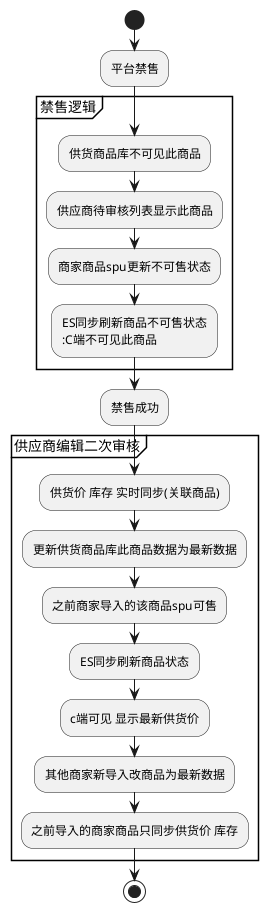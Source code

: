 @startuml
start
:平台禁售;
partition 禁售逻辑 {
       :供货商品库不可见此商品;
       :供应商待审核列表显示此商品;
       :商家商品spu更新不可售状态;
       :ES同步刷新商品不可售状态
       :C端不可见此商品;
}
:禁售成功;
partition 供应商编辑二次审核 {
       :供货价 库存 实时同步(关联商品);
       :更新供货商品库此商品数据为最新数据;
       :之前商家导入的该商品spu可售;
       :ES同步刷新商品状态;
       :c端可见 显示最新供货价;
       :其他商家新导入改商品为最新数据;
       :之前导入的商家商品只同步供货价 库存;
}
stop
@enduml